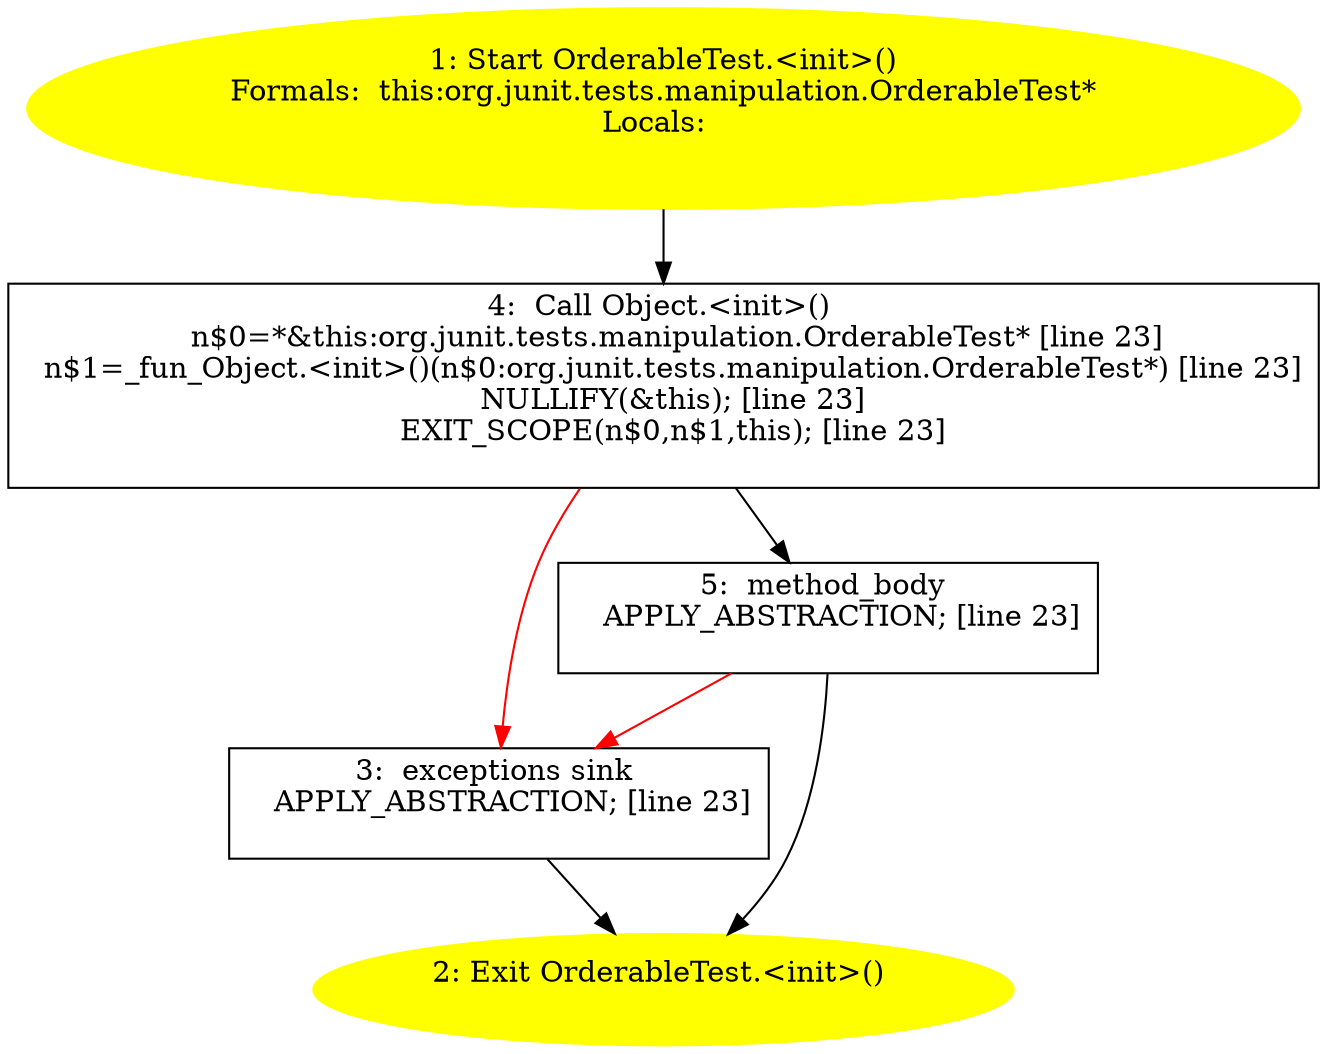 /* @generated */
digraph cfg {
"org.junit.tests.manipulation.OrderableTest.<init>().b83b1760b3048ed6b9087dca4c33ef7b_1" [label="1: Start OrderableTest.<init>()\nFormals:  this:org.junit.tests.manipulation.OrderableTest*\nLocals:  \n  " color=yellow style=filled]
	

	 "org.junit.tests.manipulation.OrderableTest.<init>().b83b1760b3048ed6b9087dca4c33ef7b_1" -> "org.junit.tests.manipulation.OrderableTest.<init>().b83b1760b3048ed6b9087dca4c33ef7b_4" ;
"org.junit.tests.manipulation.OrderableTest.<init>().b83b1760b3048ed6b9087dca4c33ef7b_2" [label="2: Exit OrderableTest.<init>() \n  " color=yellow style=filled]
	

"org.junit.tests.manipulation.OrderableTest.<init>().b83b1760b3048ed6b9087dca4c33ef7b_3" [label="3:  exceptions sink \n   APPLY_ABSTRACTION; [line 23]\n " shape="box"]
	

	 "org.junit.tests.manipulation.OrderableTest.<init>().b83b1760b3048ed6b9087dca4c33ef7b_3" -> "org.junit.tests.manipulation.OrderableTest.<init>().b83b1760b3048ed6b9087dca4c33ef7b_2" ;
"org.junit.tests.manipulation.OrderableTest.<init>().b83b1760b3048ed6b9087dca4c33ef7b_4" [label="4:  Call Object.<init>() \n   n$0=*&this:org.junit.tests.manipulation.OrderableTest* [line 23]\n  n$1=_fun_Object.<init>()(n$0:org.junit.tests.manipulation.OrderableTest*) [line 23]\n  NULLIFY(&this); [line 23]\n  EXIT_SCOPE(n$0,n$1,this); [line 23]\n " shape="box"]
	

	 "org.junit.tests.manipulation.OrderableTest.<init>().b83b1760b3048ed6b9087dca4c33ef7b_4" -> "org.junit.tests.manipulation.OrderableTest.<init>().b83b1760b3048ed6b9087dca4c33ef7b_5" ;
	 "org.junit.tests.manipulation.OrderableTest.<init>().b83b1760b3048ed6b9087dca4c33ef7b_4" -> "org.junit.tests.manipulation.OrderableTest.<init>().b83b1760b3048ed6b9087dca4c33ef7b_3" [color="red" ];
"org.junit.tests.manipulation.OrderableTest.<init>().b83b1760b3048ed6b9087dca4c33ef7b_5" [label="5:  method_body \n   APPLY_ABSTRACTION; [line 23]\n " shape="box"]
	

	 "org.junit.tests.manipulation.OrderableTest.<init>().b83b1760b3048ed6b9087dca4c33ef7b_5" -> "org.junit.tests.manipulation.OrderableTest.<init>().b83b1760b3048ed6b9087dca4c33ef7b_2" ;
	 "org.junit.tests.manipulation.OrderableTest.<init>().b83b1760b3048ed6b9087dca4c33ef7b_5" -> "org.junit.tests.manipulation.OrderableTest.<init>().b83b1760b3048ed6b9087dca4c33ef7b_3" [color="red" ];
}
